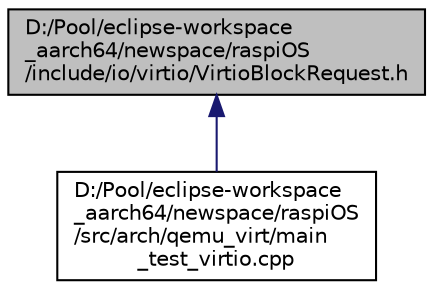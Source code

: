 digraph "D:/Pool/eclipse-workspace_aarch64/newspace/raspiOS/include/io/virtio/VirtioBlockRequest.h"
{
  edge [fontname="Helvetica",fontsize="10",labelfontname="Helvetica",labelfontsize="10"];
  node [fontname="Helvetica",fontsize="10",shape=record];
  Node2009 [label="D:/Pool/eclipse-workspace\l_aarch64/newspace/raspiOS\l/include/io/virtio/VirtioBlockRequest.h",height=0.2,width=0.4,color="black", fillcolor="grey75", style="filled", fontcolor="black"];
  Node2009 -> Node2010 [dir="back",color="midnightblue",fontsize="10",style="solid",fontname="Helvetica"];
  Node2010 [label="D:/Pool/eclipse-workspace\l_aarch64/newspace/raspiOS\l/src/arch/qemu_virt/main\l_test_virtio.cpp",height=0.2,width=0.4,color="black", fillcolor="white", style="filled",URL="$d0/d67/main__test__virtio_8cpp.html"];
}
